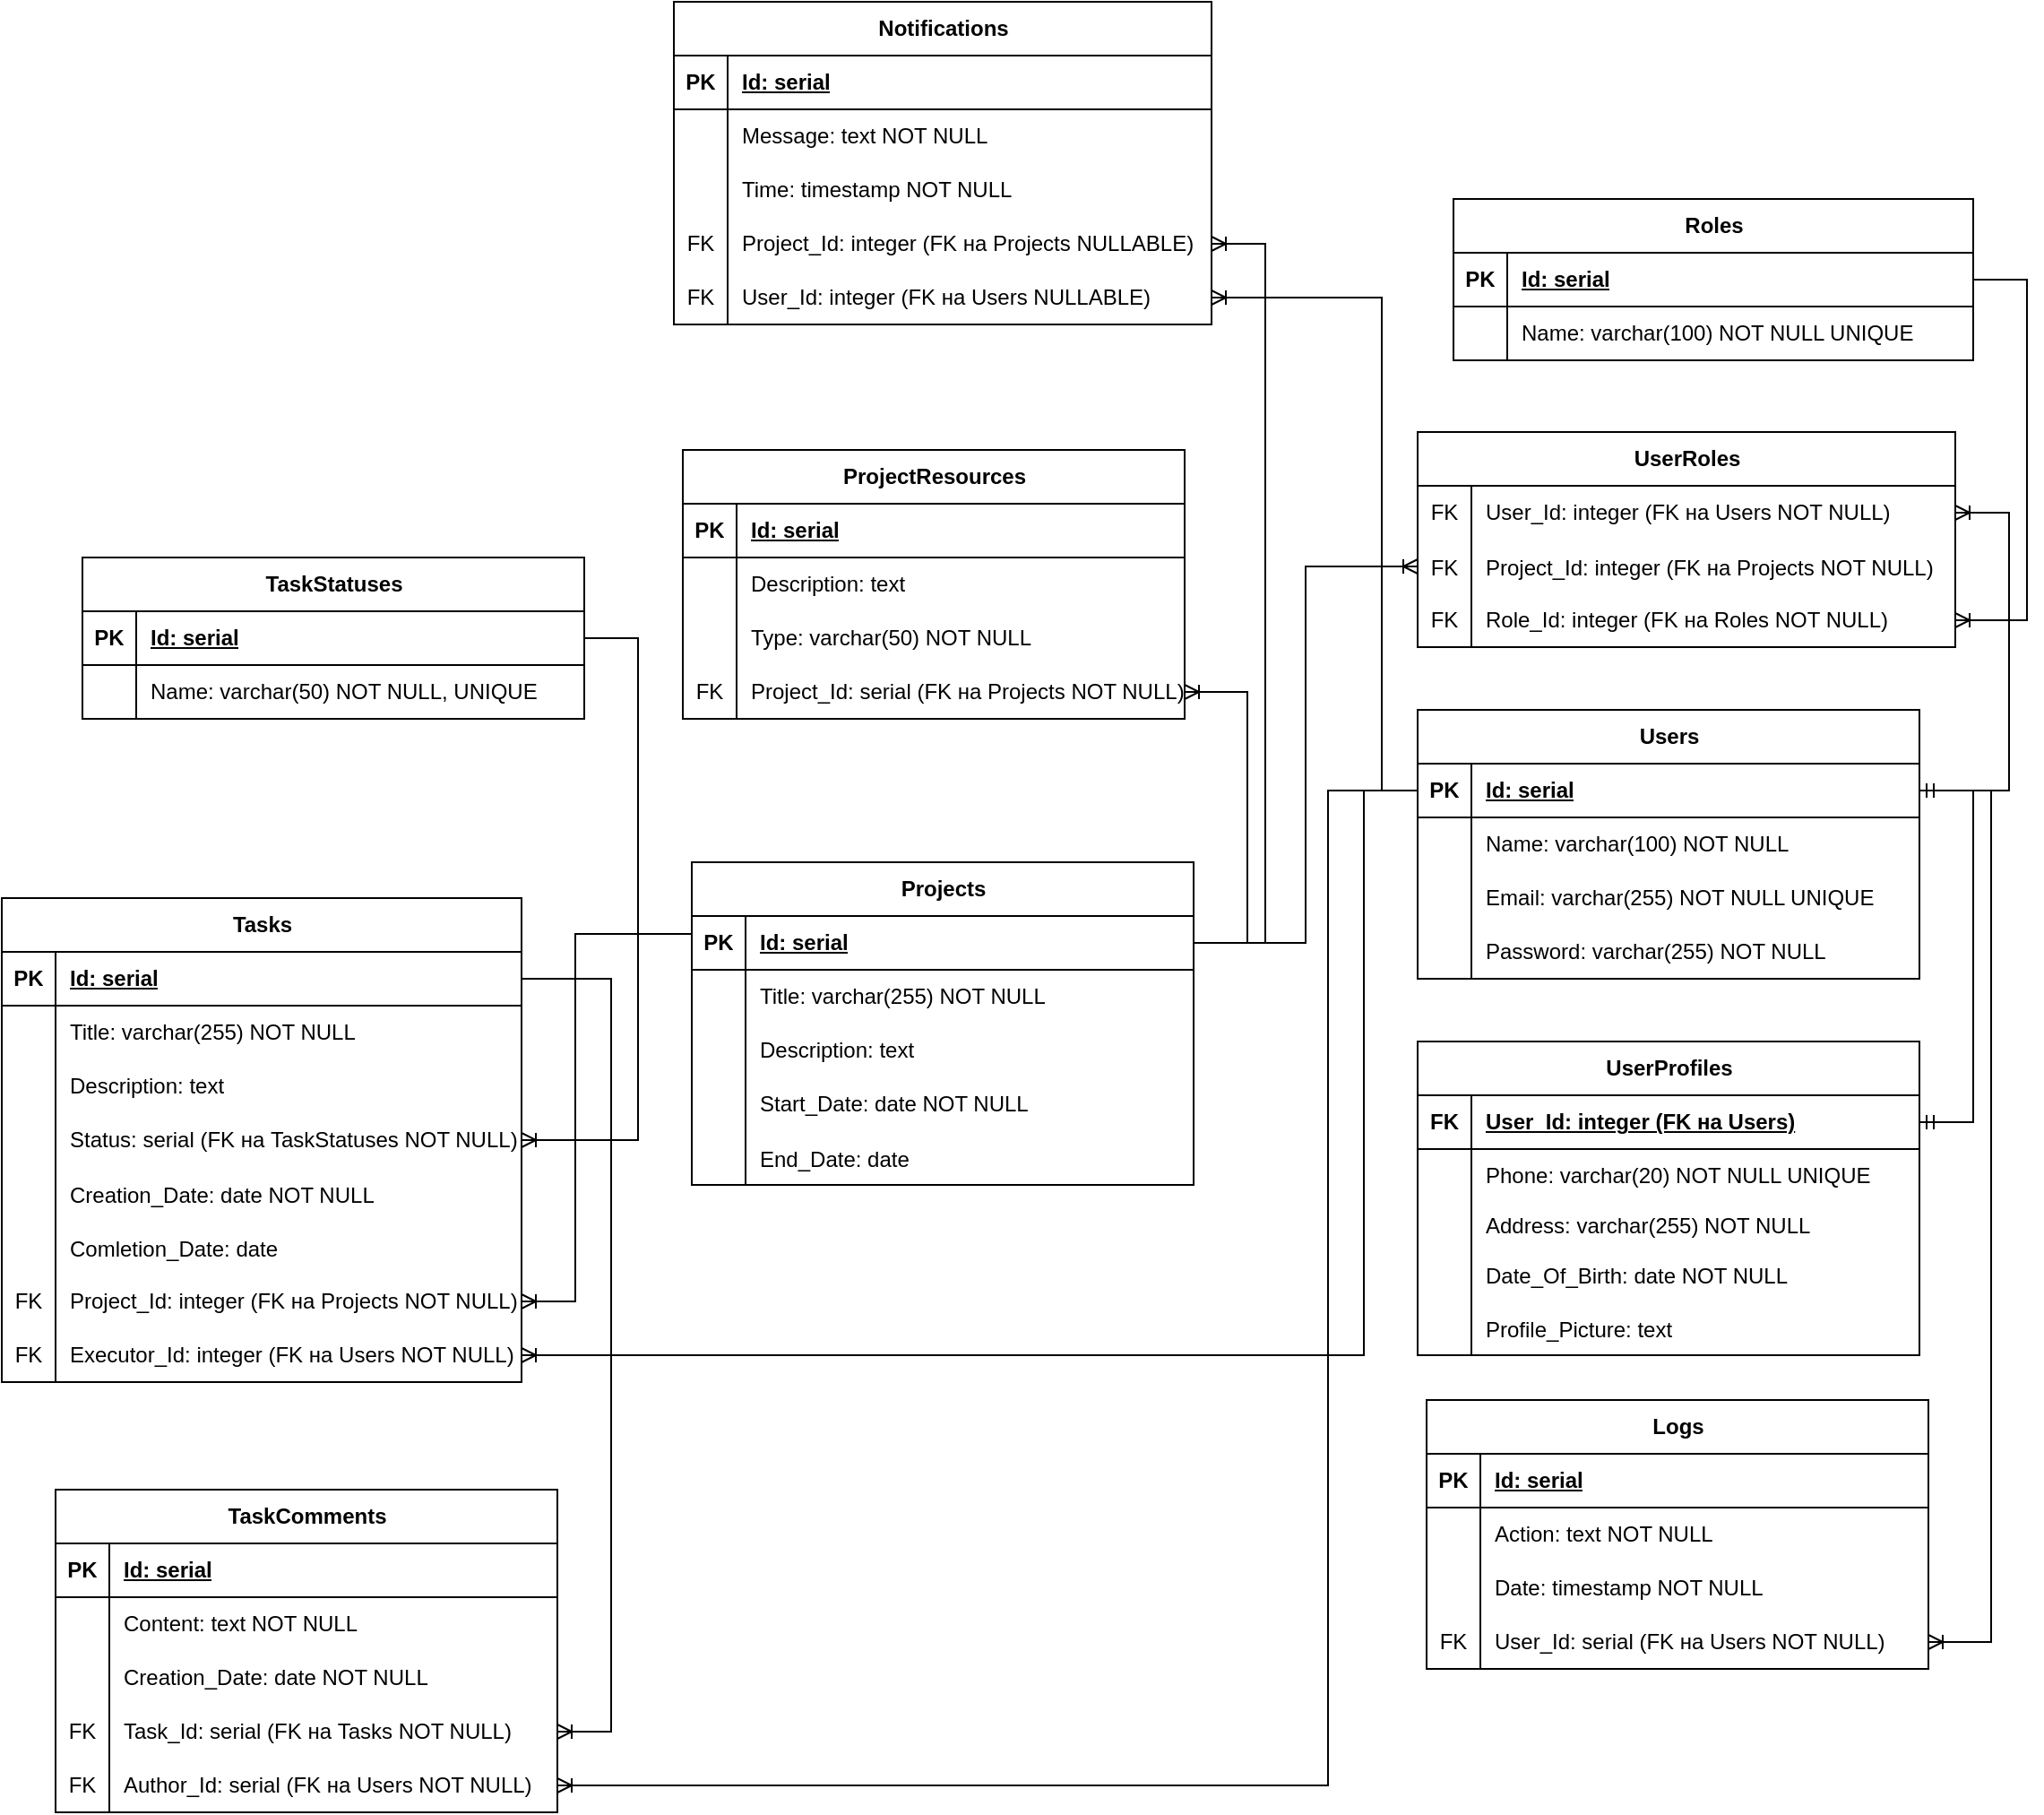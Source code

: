 <mxfile version="28.2.1">
  <diagram id="R2lEEEUBdFMjLlhIrx00" name="Page-1">
    <mxGraphModel dx="2055" dy="1783" grid="1" gridSize="10" guides="1" tooltips="1" connect="1" arrows="1" fold="1" page="1" pageScale="1" pageWidth="850" pageHeight="1100" math="0" shadow="0" extFonts="Permanent Marker^https://fonts.googleapis.com/css?family=Permanent+Marker">
      <root>
        <mxCell id="0" />
        <mxCell id="1" parent="0" />
        <mxCell id="XKCIUMW3e01sCspZLMx4-71" value="Users" style="shape=table;startSize=30;container=1;collapsible=1;childLayout=tableLayout;fixedRows=1;rowLines=0;fontStyle=1;align=center;resizeLast=1;html=1;" parent="1" vertex="1">
          <mxGeometry x="-10" y="325" width="280" height="150" as="geometry" />
        </mxCell>
        <mxCell id="XKCIUMW3e01sCspZLMx4-72" value="" style="shape=tableRow;horizontal=0;startSize=0;swimlaneHead=0;swimlaneBody=0;fillColor=none;collapsible=0;dropTarget=0;points=[[0,0.5],[1,0.5]];portConstraint=eastwest;top=0;left=0;right=0;bottom=1;" parent="XKCIUMW3e01sCspZLMx4-71" vertex="1">
          <mxGeometry y="30" width="280" height="30" as="geometry" />
        </mxCell>
        <mxCell id="XKCIUMW3e01sCspZLMx4-73" value="PK" style="shape=partialRectangle;connectable=0;fillColor=none;top=0;left=0;bottom=0;right=0;fontStyle=1;overflow=hidden;whiteSpace=wrap;html=1;" parent="XKCIUMW3e01sCspZLMx4-72" vertex="1">
          <mxGeometry width="30" height="30" as="geometry">
            <mxRectangle width="30" height="30" as="alternateBounds" />
          </mxGeometry>
        </mxCell>
        <mxCell id="XKCIUMW3e01sCspZLMx4-74" value="Id: serial " style="shape=partialRectangle;connectable=0;fillColor=none;top=0;left=0;bottom=0;right=0;align=left;spacingLeft=6;fontStyle=5;overflow=hidden;whiteSpace=wrap;html=1;" parent="XKCIUMW3e01sCspZLMx4-72" vertex="1">
          <mxGeometry x="30" width="250" height="30" as="geometry">
            <mxRectangle width="250" height="30" as="alternateBounds" />
          </mxGeometry>
        </mxCell>
        <mxCell id="XKCIUMW3e01sCspZLMx4-78" value="" style="shape=tableRow;horizontal=0;startSize=0;swimlaneHead=0;swimlaneBody=0;fillColor=none;collapsible=0;dropTarget=0;points=[[0,0.5],[1,0.5]];portConstraint=eastwest;top=0;left=0;right=0;bottom=0;" parent="XKCIUMW3e01sCspZLMx4-71" vertex="1">
          <mxGeometry y="60" width="280" height="30" as="geometry" />
        </mxCell>
        <mxCell id="XKCIUMW3e01sCspZLMx4-79" value="" style="shape=partialRectangle;connectable=0;fillColor=none;top=0;left=0;bottom=0;right=0;editable=1;overflow=hidden;whiteSpace=wrap;html=1;" parent="XKCIUMW3e01sCspZLMx4-78" vertex="1">
          <mxGeometry width="30" height="30" as="geometry">
            <mxRectangle width="30" height="30" as="alternateBounds" />
          </mxGeometry>
        </mxCell>
        <mxCell id="XKCIUMW3e01sCspZLMx4-80" value="Name: varchar(100) NOT NULL" style="shape=partialRectangle;connectable=0;fillColor=none;top=0;left=0;bottom=0;right=0;align=left;spacingLeft=6;overflow=hidden;whiteSpace=wrap;html=1;" parent="XKCIUMW3e01sCspZLMx4-78" vertex="1">
          <mxGeometry x="30" width="250" height="30" as="geometry">
            <mxRectangle width="250" height="30" as="alternateBounds" />
          </mxGeometry>
        </mxCell>
        <mxCell id="XKCIUMW3e01sCspZLMx4-81" value="" style="shape=tableRow;horizontal=0;startSize=0;swimlaneHead=0;swimlaneBody=0;fillColor=none;collapsible=0;dropTarget=0;points=[[0,0.5],[1,0.5]];portConstraint=eastwest;top=0;left=0;right=0;bottom=0;" parent="XKCIUMW3e01sCspZLMx4-71" vertex="1">
          <mxGeometry y="90" width="280" height="30" as="geometry" />
        </mxCell>
        <mxCell id="XKCIUMW3e01sCspZLMx4-82" value="" style="shape=partialRectangle;connectable=0;fillColor=none;top=0;left=0;bottom=0;right=0;editable=1;overflow=hidden;whiteSpace=wrap;html=1;" parent="XKCIUMW3e01sCspZLMx4-81" vertex="1">
          <mxGeometry width="30" height="30" as="geometry">
            <mxRectangle width="30" height="30" as="alternateBounds" />
          </mxGeometry>
        </mxCell>
        <mxCell id="XKCIUMW3e01sCspZLMx4-83" value="Email: varchar(255) NOT NULL UNIQUE" style="shape=partialRectangle;connectable=0;fillColor=none;top=0;left=0;bottom=0;right=0;align=left;spacingLeft=6;overflow=hidden;whiteSpace=wrap;html=1;" parent="XKCIUMW3e01sCspZLMx4-81" vertex="1">
          <mxGeometry x="30" width="250" height="30" as="geometry">
            <mxRectangle width="250" height="30" as="alternateBounds" />
          </mxGeometry>
        </mxCell>
        <mxCell id="XKCIUMW3e01sCspZLMx4-84" value="" style="shape=tableRow;horizontal=0;startSize=0;swimlaneHead=0;swimlaneBody=0;fillColor=none;collapsible=0;dropTarget=0;points=[[0,0.5],[1,0.5]];portConstraint=eastwest;top=0;left=0;right=0;bottom=0;" parent="XKCIUMW3e01sCspZLMx4-71" vertex="1">
          <mxGeometry y="120" width="280" height="30" as="geometry" />
        </mxCell>
        <mxCell id="XKCIUMW3e01sCspZLMx4-85" value="" style="shape=partialRectangle;connectable=0;fillColor=none;top=0;left=0;bottom=0;right=0;editable=1;overflow=hidden;whiteSpace=wrap;html=1;" parent="XKCIUMW3e01sCspZLMx4-84" vertex="1">
          <mxGeometry width="30" height="30" as="geometry">
            <mxRectangle width="30" height="30" as="alternateBounds" />
          </mxGeometry>
        </mxCell>
        <mxCell id="XKCIUMW3e01sCspZLMx4-86" value="Password: varchar(255) NOT NULL" style="shape=partialRectangle;connectable=0;fillColor=none;top=0;left=0;bottom=0;right=0;align=left;spacingLeft=6;overflow=hidden;whiteSpace=wrap;html=1;" parent="XKCIUMW3e01sCspZLMx4-84" vertex="1">
          <mxGeometry x="30" width="250" height="30" as="geometry">
            <mxRectangle width="250" height="30" as="alternateBounds" />
          </mxGeometry>
        </mxCell>
        <mxCell id="XKCIUMW3e01sCspZLMx4-87" value="Roles" style="shape=table;startSize=30;container=1;collapsible=1;childLayout=tableLayout;fixedRows=1;rowLines=0;fontStyle=1;align=center;resizeLast=1;html=1;" parent="1" vertex="1">
          <mxGeometry x="10" y="40" width="290" height="90" as="geometry" />
        </mxCell>
        <mxCell id="XKCIUMW3e01sCspZLMx4-88" value="" style="shape=tableRow;horizontal=0;startSize=0;swimlaneHead=0;swimlaneBody=0;fillColor=none;collapsible=0;dropTarget=0;points=[[0,0.5],[1,0.5]];portConstraint=eastwest;top=0;left=0;right=0;bottom=1;" parent="XKCIUMW3e01sCspZLMx4-87" vertex="1">
          <mxGeometry y="30" width="290" height="30" as="geometry" />
        </mxCell>
        <mxCell id="XKCIUMW3e01sCspZLMx4-89" value="PK" style="shape=partialRectangle;connectable=0;fillColor=none;top=0;left=0;bottom=0;right=0;fontStyle=1;overflow=hidden;whiteSpace=wrap;html=1;" parent="XKCIUMW3e01sCspZLMx4-88" vertex="1">
          <mxGeometry width="30" height="30" as="geometry">
            <mxRectangle width="30" height="30" as="alternateBounds" />
          </mxGeometry>
        </mxCell>
        <mxCell id="XKCIUMW3e01sCspZLMx4-90" value="Id: serial" style="shape=partialRectangle;connectable=0;fillColor=none;top=0;left=0;bottom=0;right=0;align=left;spacingLeft=6;fontStyle=5;overflow=hidden;whiteSpace=wrap;html=1;" parent="XKCIUMW3e01sCspZLMx4-88" vertex="1">
          <mxGeometry x="30" width="260" height="30" as="geometry">
            <mxRectangle width="260" height="30" as="alternateBounds" />
          </mxGeometry>
        </mxCell>
        <mxCell id="XKCIUMW3e01sCspZLMx4-91" value="" style="shape=tableRow;horizontal=0;startSize=0;swimlaneHead=0;swimlaneBody=0;fillColor=none;collapsible=0;dropTarget=0;points=[[0,0.5],[1,0.5]];portConstraint=eastwest;top=0;left=0;right=0;bottom=0;" parent="XKCIUMW3e01sCspZLMx4-87" vertex="1">
          <mxGeometry y="60" width="290" height="30" as="geometry" />
        </mxCell>
        <mxCell id="XKCIUMW3e01sCspZLMx4-92" value="" style="shape=partialRectangle;connectable=0;fillColor=none;top=0;left=0;bottom=0;right=0;editable=1;overflow=hidden;whiteSpace=wrap;html=1;" parent="XKCIUMW3e01sCspZLMx4-91" vertex="1">
          <mxGeometry width="30" height="30" as="geometry">
            <mxRectangle width="30" height="30" as="alternateBounds" />
          </mxGeometry>
        </mxCell>
        <mxCell id="XKCIUMW3e01sCspZLMx4-93" value="Name: varchar(100) NOT NULL UNIQUE" style="shape=partialRectangle;connectable=0;fillColor=none;top=0;left=0;bottom=0;right=0;align=left;spacingLeft=6;overflow=hidden;whiteSpace=wrap;html=1;" parent="XKCIUMW3e01sCspZLMx4-91" vertex="1">
          <mxGeometry x="30" width="260" height="30" as="geometry">
            <mxRectangle width="260" height="30" as="alternateBounds" />
          </mxGeometry>
        </mxCell>
        <mxCell id="XKCIUMW3e01sCspZLMx4-100" value="Tasks" style="shape=table;startSize=30;container=1;collapsible=1;childLayout=tableLayout;fixedRows=1;rowLines=0;fontStyle=1;align=center;resizeLast=1;html=1;" parent="1" vertex="1">
          <mxGeometry x="-800" y="430" width="290" height="270" as="geometry" />
        </mxCell>
        <mxCell id="XKCIUMW3e01sCspZLMx4-101" value="" style="shape=tableRow;horizontal=0;startSize=0;swimlaneHead=0;swimlaneBody=0;fillColor=none;collapsible=0;dropTarget=0;points=[[0,0.5],[1,0.5]];portConstraint=eastwest;top=0;left=0;right=0;bottom=1;" parent="XKCIUMW3e01sCspZLMx4-100" vertex="1">
          <mxGeometry y="30" width="290" height="30" as="geometry" />
        </mxCell>
        <mxCell id="XKCIUMW3e01sCspZLMx4-102" value="PK" style="shape=partialRectangle;connectable=0;fillColor=none;top=0;left=0;bottom=0;right=0;fontStyle=1;overflow=hidden;whiteSpace=wrap;html=1;" parent="XKCIUMW3e01sCspZLMx4-101" vertex="1">
          <mxGeometry width="30" height="30" as="geometry">
            <mxRectangle width="30" height="30" as="alternateBounds" />
          </mxGeometry>
        </mxCell>
        <mxCell id="XKCIUMW3e01sCspZLMx4-103" value="Id: serial" style="shape=partialRectangle;connectable=0;fillColor=none;top=0;left=0;bottom=0;right=0;align=left;spacingLeft=6;fontStyle=5;overflow=hidden;whiteSpace=wrap;html=1;" parent="XKCIUMW3e01sCspZLMx4-101" vertex="1">
          <mxGeometry x="30" width="260" height="30" as="geometry">
            <mxRectangle width="260" height="30" as="alternateBounds" />
          </mxGeometry>
        </mxCell>
        <mxCell id="XKCIUMW3e01sCspZLMx4-104" value="" style="shape=tableRow;horizontal=0;startSize=0;swimlaneHead=0;swimlaneBody=0;fillColor=none;collapsible=0;dropTarget=0;points=[[0,0.5],[1,0.5]];portConstraint=eastwest;top=0;left=0;right=0;bottom=0;" parent="XKCIUMW3e01sCspZLMx4-100" vertex="1">
          <mxGeometry y="60" width="290" height="30" as="geometry" />
        </mxCell>
        <mxCell id="XKCIUMW3e01sCspZLMx4-105" value="" style="shape=partialRectangle;connectable=0;fillColor=none;top=0;left=0;bottom=0;right=0;editable=1;overflow=hidden;whiteSpace=wrap;html=1;" parent="XKCIUMW3e01sCspZLMx4-104" vertex="1">
          <mxGeometry width="30" height="30" as="geometry">
            <mxRectangle width="30" height="30" as="alternateBounds" />
          </mxGeometry>
        </mxCell>
        <mxCell id="XKCIUMW3e01sCspZLMx4-106" value="Title: varchar(255) NOT NULL" style="shape=partialRectangle;connectable=0;fillColor=none;top=0;left=0;bottom=0;right=0;align=left;spacingLeft=6;overflow=hidden;whiteSpace=wrap;html=1;" parent="XKCIUMW3e01sCspZLMx4-104" vertex="1">
          <mxGeometry x="30" width="260" height="30" as="geometry">
            <mxRectangle width="260" height="30" as="alternateBounds" />
          </mxGeometry>
        </mxCell>
        <mxCell id="XKCIUMW3e01sCspZLMx4-107" value="" style="shape=tableRow;horizontal=0;startSize=0;swimlaneHead=0;swimlaneBody=0;fillColor=none;collapsible=0;dropTarget=0;points=[[0,0.5],[1,0.5]];portConstraint=eastwest;top=0;left=0;right=0;bottom=0;" parent="XKCIUMW3e01sCspZLMx4-100" vertex="1">
          <mxGeometry y="90" width="290" height="30" as="geometry" />
        </mxCell>
        <mxCell id="XKCIUMW3e01sCspZLMx4-108" value="" style="shape=partialRectangle;connectable=0;fillColor=none;top=0;left=0;bottom=0;right=0;editable=1;overflow=hidden;whiteSpace=wrap;html=1;" parent="XKCIUMW3e01sCspZLMx4-107" vertex="1">
          <mxGeometry width="30" height="30" as="geometry">
            <mxRectangle width="30" height="30" as="alternateBounds" />
          </mxGeometry>
        </mxCell>
        <mxCell id="XKCIUMW3e01sCspZLMx4-109" value="Description: text" style="shape=partialRectangle;connectable=0;fillColor=none;top=0;left=0;bottom=0;right=0;align=left;spacingLeft=6;overflow=hidden;whiteSpace=wrap;html=1;" parent="XKCIUMW3e01sCspZLMx4-107" vertex="1">
          <mxGeometry x="30" width="260" height="30" as="geometry">
            <mxRectangle width="260" height="30" as="alternateBounds" />
          </mxGeometry>
        </mxCell>
        <mxCell id="XKCIUMW3e01sCspZLMx4-110" value="" style="shape=tableRow;horizontal=0;startSize=0;swimlaneHead=0;swimlaneBody=0;fillColor=none;collapsible=0;dropTarget=0;points=[[0,0.5],[1,0.5]];portConstraint=eastwest;top=0;left=0;right=0;bottom=0;" parent="XKCIUMW3e01sCspZLMx4-100" vertex="1">
          <mxGeometry y="120" width="290" height="30" as="geometry" />
        </mxCell>
        <mxCell id="XKCIUMW3e01sCspZLMx4-111" value="" style="shape=partialRectangle;connectable=0;fillColor=none;top=0;left=0;bottom=0;right=0;editable=1;overflow=hidden;whiteSpace=wrap;html=1;" parent="XKCIUMW3e01sCspZLMx4-110" vertex="1">
          <mxGeometry width="30" height="30" as="geometry">
            <mxRectangle width="30" height="30" as="alternateBounds" />
          </mxGeometry>
        </mxCell>
        <mxCell id="XKCIUMW3e01sCspZLMx4-112" value="Status: serial (FK на TaskStatuses NOT NULL)" style="shape=partialRectangle;connectable=0;fillColor=none;top=0;left=0;bottom=0;right=0;align=left;spacingLeft=6;overflow=hidden;whiteSpace=wrap;html=1;" parent="XKCIUMW3e01sCspZLMx4-110" vertex="1">
          <mxGeometry x="30" width="260" height="30" as="geometry">
            <mxRectangle width="260" height="30" as="alternateBounds" />
          </mxGeometry>
        </mxCell>
        <mxCell id="XKCIUMW3e01sCspZLMx4-113" value="" style="shape=tableRow;horizontal=0;startSize=0;swimlaneHead=0;swimlaneBody=0;fillColor=none;collapsible=0;dropTarget=0;points=[[0,0.5],[1,0.5]];portConstraint=eastwest;top=0;left=0;right=0;bottom=0;" parent="XKCIUMW3e01sCspZLMx4-100" vertex="1">
          <mxGeometry y="150" width="290" height="30" as="geometry" />
        </mxCell>
        <mxCell id="XKCIUMW3e01sCspZLMx4-114" value="" style="shape=partialRectangle;connectable=0;fillColor=none;top=0;left=0;bottom=0;right=0;editable=1;overflow=hidden;" parent="XKCIUMW3e01sCspZLMx4-113" vertex="1">
          <mxGeometry width="30" height="30" as="geometry">
            <mxRectangle width="30" height="30" as="alternateBounds" />
          </mxGeometry>
        </mxCell>
        <mxCell id="XKCIUMW3e01sCspZLMx4-115" value="Creation_Date: date NOT NULL" style="shape=partialRectangle;connectable=0;fillColor=none;top=0;left=0;bottom=0;right=0;align=left;spacingLeft=6;overflow=hidden;" parent="XKCIUMW3e01sCspZLMx4-113" vertex="1">
          <mxGeometry x="30" width="260" height="30" as="geometry">
            <mxRectangle width="260" height="30" as="alternateBounds" />
          </mxGeometry>
        </mxCell>
        <mxCell id="XKCIUMW3e01sCspZLMx4-116" value="" style="shape=tableRow;horizontal=0;startSize=0;swimlaneHead=0;swimlaneBody=0;fillColor=none;collapsible=0;dropTarget=0;points=[[0,0.5],[1,0.5]];portConstraint=eastwest;top=0;left=0;right=0;bottom=0;" parent="XKCIUMW3e01sCspZLMx4-100" vertex="1">
          <mxGeometry y="180" width="290" height="30" as="geometry" />
        </mxCell>
        <mxCell id="XKCIUMW3e01sCspZLMx4-117" value="" style="shape=partialRectangle;connectable=0;fillColor=none;top=0;left=0;bottom=0;right=0;editable=1;overflow=hidden;" parent="XKCIUMW3e01sCspZLMx4-116" vertex="1">
          <mxGeometry width="30" height="30" as="geometry">
            <mxRectangle width="30" height="30" as="alternateBounds" />
          </mxGeometry>
        </mxCell>
        <mxCell id="XKCIUMW3e01sCspZLMx4-118" value="Comletion_Date: date" style="shape=partialRectangle;connectable=0;fillColor=none;top=0;left=0;bottom=0;right=0;align=left;spacingLeft=6;overflow=hidden;" parent="XKCIUMW3e01sCspZLMx4-116" vertex="1">
          <mxGeometry x="30" width="260" height="30" as="geometry">
            <mxRectangle width="260" height="30" as="alternateBounds" />
          </mxGeometry>
        </mxCell>
        <mxCell id="XKCIUMW3e01sCspZLMx4-135" value="" style="shape=tableRow;horizontal=0;startSize=0;swimlaneHead=0;swimlaneBody=0;fillColor=none;collapsible=0;dropTarget=0;points=[[0,0.5],[1,0.5]];portConstraint=eastwest;top=0;left=0;right=0;bottom=0;" parent="XKCIUMW3e01sCspZLMx4-100" vertex="1">
          <mxGeometry y="210" width="290" height="30" as="geometry" />
        </mxCell>
        <mxCell id="XKCIUMW3e01sCspZLMx4-136" value="FK" style="shape=partialRectangle;connectable=0;fillColor=none;top=0;left=0;bottom=0;right=0;fontStyle=0;overflow=hidden;whiteSpace=wrap;html=1;" parent="XKCIUMW3e01sCspZLMx4-135" vertex="1">
          <mxGeometry width="30" height="30" as="geometry">
            <mxRectangle width="30" height="30" as="alternateBounds" />
          </mxGeometry>
        </mxCell>
        <mxCell id="XKCIUMW3e01sCspZLMx4-137" value="Project_Id: integer (FK на Projects&amp;nbsp;&lt;span style=&quot;text-wrap-mode: nowrap;&quot;&gt;NOT NULL&lt;/span&gt;)" style="shape=partialRectangle;connectable=0;fillColor=none;top=0;left=0;bottom=0;right=0;align=left;spacingLeft=6;fontStyle=0;overflow=hidden;whiteSpace=wrap;html=1;" parent="XKCIUMW3e01sCspZLMx4-135" vertex="1">
          <mxGeometry x="30" width="260" height="30" as="geometry">
            <mxRectangle width="260" height="30" as="alternateBounds" />
          </mxGeometry>
        </mxCell>
        <mxCell id="XKCIUMW3e01sCspZLMx4-138" value="" style="shape=tableRow;horizontal=0;startSize=0;swimlaneHead=0;swimlaneBody=0;fillColor=none;collapsible=0;dropTarget=0;points=[[0,0.5],[1,0.5]];portConstraint=eastwest;top=0;left=0;right=0;bottom=0;" parent="XKCIUMW3e01sCspZLMx4-100" vertex="1">
          <mxGeometry y="240" width="290" height="30" as="geometry" />
        </mxCell>
        <mxCell id="XKCIUMW3e01sCspZLMx4-139" value="FK" style="shape=partialRectangle;connectable=0;fillColor=none;top=0;left=0;bottom=0;right=0;fontStyle=0;overflow=hidden;whiteSpace=wrap;html=1;" parent="XKCIUMW3e01sCspZLMx4-138" vertex="1">
          <mxGeometry width="30" height="30" as="geometry">
            <mxRectangle width="30" height="30" as="alternateBounds" />
          </mxGeometry>
        </mxCell>
        <mxCell id="XKCIUMW3e01sCspZLMx4-140" value="Executor_Id: integer (FK на Users&amp;nbsp;&lt;span style=&quot;text-wrap-mode: nowrap;&quot;&gt;NOT NULL&lt;/span&gt;)" style="shape=partialRectangle;connectable=0;fillColor=none;top=0;left=0;bottom=0;right=0;align=left;spacingLeft=6;fontStyle=0;overflow=hidden;whiteSpace=wrap;html=1;" parent="XKCIUMW3e01sCspZLMx4-138" vertex="1">
          <mxGeometry x="30" width="260" height="30" as="geometry">
            <mxRectangle width="260" height="30" as="alternateBounds" />
          </mxGeometry>
        </mxCell>
        <mxCell id="XKCIUMW3e01sCspZLMx4-150" value="Projects" style="shape=table;startSize=30;container=1;collapsible=1;childLayout=tableLayout;fixedRows=1;rowLines=0;fontStyle=1;align=center;resizeLast=1;html=1;" parent="1" vertex="1">
          <mxGeometry x="-415" y="410" width="280" height="180" as="geometry" />
        </mxCell>
        <mxCell id="XKCIUMW3e01sCspZLMx4-151" value="" style="shape=tableRow;horizontal=0;startSize=0;swimlaneHead=0;swimlaneBody=0;fillColor=none;collapsible=0;dropTarget=0;points=[[0,0.5],[1,0.5]];portConstraint=eastwest;top=0;left=0;right=0;bottom=1;" parent="XKCIUMW3e01sCspZLMx4-150" vertex="1">
          <mxGeometry y="30" width="280" height="30" as="geometry" />
        </mxCell>
        <mxCell id="XKCIUMW3e01sCspZLMx4-152" value="PK" style="shape=partialRectangle;connectable=0;fillColor=none;top=0;left=0;bottom=0;right=0;fontStyle=1;overflow=hidden;whiteSpace=wrap;html=1;" parent="XKCIUMW3e01sCspZLMx4-151" vertex="1">
          <mxGeometry width="30" height="30" as="geometry">
            <mxRectangle width="30" height="30" as="alternateBounds" />
          </mxGeometry>
        </mxCell>
        <mxCell id="XKCIUMW3e01sCspZLMx4-153" value="Id: serial" style="shape=partialRectangle;connectable=0;fillColor=none;top=0;left=0;bottom=0;right=0;align=left;spacingLeft=6;fontStyle=5;overflow=hidden;whiteSpace=wrap;html=1;" parent="XKCIUMW3e01sCspZLMx4-151" vertex="1">
          <mxGeometry x="30" width="250" height="30" as="geometry">
            <mxRectangle width="250" height="30" as="alternateBounds" />
          </mxGeometry>
        </mxCell>
        <mxCell id="XKCIUMW3e01sCspZLMx4-154" value="" style="shape=tableRow;horizontal=0;startSize=0;swimlaneHead=0;swimlaneBody=0;fillColor=none;collapsible=0;dropTarget=0;points=[[0,0.5],[1,0.5]];portConstraint=eastwest;top=0;left=0;right=0;bottom=0;" parent="XKCIUMW3e01sCspZLMx4-150" vertex="1">
          <mxGeometry y="60" width="280" height="30" as="geometry" />
        </mxCell>
        <mxCell id="XKCIUMW3e01sCspZLMx4-155" value="" style="shape=partialRectangle;connectable=0;fillColor=none;top=0;left=0;bottom=0;right=0;editable=1;overflow=hidden;whiteSpace=wrap;html=1;" parent="XKCIUMW3e01sCspZLMx4-154" vertex="1">
          <mxGeometry width="30" height="30" as="geometry">
            <mxRectangle width="30" height="30" as="alternateBounds" />
          </mxGeometry>
        </mxCell>
        <mxCell id="XKCIUMW3e01sCspZLMx4-156" value="Title: varchar(255) NOT NULL" style="shape=partialRectangle;connectable=0;fillColor=none;top=0;left=0;bottom=0;right=0;align=left;spacingLeft=6;overflow=hidden;whiteSpace=wrap;html=1;" parent="XKCIUMW3e01sCspZLMx4-154" vertex="1">
          <mxGeometry x="30" width="250" height="30" as="geometry">
            <mxRectangle width="250" height="30" as="alternateBounds" />
          </mxGeometry>
        </mxCell>
        <mxCell id="XKCIUMW3e01sCspZLMx4-157" value="" style="shape=tableRow;horizontal=0;startSize=0;swimlaneHead=0;swimlaneBody=0;fillColor=none;collapsible=0;dropTarget=0;points=[[0,0.5],[1,0.5]];portConstraint=eastwest;top=0;left=0;right=0;bottom=0;" parent="XKCIUMW3e01sCspZLMx4-150" vertex="1">
          <mxGeometry y="90" width="280" height="30" as="geometry" />
        </mxCell>
        <mxCell id="XKCIUMW3e01sCspZLMx4-158" value="" style="shape=partialRectangle;connectable=0;fillColor=none;top=0;left=0;bottom=0;right=0;editable=1;overflow=hidden;whiteSpace=wrap;html=1;" parent="XKCIUMW3e01sCspZLMx4-157" vertex="1">
          <mxGeometry width="30" height="30" as="geometry">
            <mxRectangle width="30" height="30" as="alternateBounds" />
          </mxGeometry>
        </mxCell>
        <mxCell id="XKCIUMW3e01sCspZLMx4-159" value="Description: text" style="shape=partialRectangle;connectable=0;fillColor=none;top=0;left=0;bottom=0;right=0;align=left;spacingLeft=6;overflow=hidden;whiteSpace=wrap;html=1;" parent="XKCIUMW3e01sCspZLMx4-157" vertex="1">
          <mxGeometry x="30" width="250" height="30" as="geometry">
            <mxRectangle width="250" height="30" as="alternateBounds" />
          </mxGeometry>
        </mxCell>
        <mxCell id="XKCIUMW3e01sCspZLMx4-160" value="" style="shape=tableRow;horizontal=0;startSize=0;swimlaneHead=0;swimlaneBody=0;fillColor=none;collapsible=0;dropTarget=0;points=[[0,0.5],[1,0.5]];portConstraint=eastwest;top=0;left=0;right=0;bottom=0;" parent="XKCIUMW3e01sCspZLMx4-150" vertex="1">
          <mxGeometry y="120" width="280" height="30" as="geometry" />
        </mxCell>
        <mxCell id="XKCIUMW3e01sCspZLMx4-161" value="" style="shape=partialRectangle;connectable=0;fillColor=none;top=0;left=0;bottom=0;right=0;editable=1;overflow=hidden;whiteSpace=wrap;html=1;" parent="XKCIUMW3e01sCspZLMx4-160" vertex="1">
          <mxGeometry width="30" height="30" as="geometry">
            <mxRectangle width="30" height="30" as="alternateBounds" />
          </mxGeometry>
        </mxCell>
        <mxCell id="XKCIUMW3e01sCspZLMx4-162" value="Start_Date: date NOT NULL" style="shape=partialRectangle;connectable=0;fillColor=none;top=0;left=0;bottom=0;right=0;align=left;spacingLeft=6;overflow=hidden;whiteSpace=wrap;html=1;" parent="XKCIUMW3e01sCspZLMx4-160" vertex="1">
          <mxGeometry x="30" width="250" height="30" as="geometry">
            <mxRectangle width="250" height="30" as="alternateBounds" />
          </mxGeometry>
        </mxCell>
        <mxCell id="XKCIUMW3e01sCspZLMx4-163" value="" style="shape=tableRow;horizontal=0;startSize=0;swimlaneHead=0;swimlaneBody=0;fillColor=none;collapsible=0;dropTarget=0;points=[[0,0.5],[1,0.5]];portConstraint=eastwest;top=0;left=0;right=0;bottom=0;" parent="XKCIUMW3e01sCspZLMx4-150" vertex="1">
          <mxGeometry y="150" width="280" height="30" as="geometry" />
        </mxCell>
        <mxCell id="XKCIUMW3e01sCspZLMx4-164" value="" style="shape=partialRectangle;connectable=0;fillColor=none;top=0;left=0;bottom=0;right=0;editable=1;overflow=hidden;" parent="XKCIUMW3e01sCspZLMx4-163" vertex="1">
          <mxGeometry width="30" height="30" as="geometry">
            <mxRectangle width="30" height="30" as="alternateBounds" />
          </mxGeometry>
        </mxCell>
        <mxCell id="XKCIUMW3e01sCspZLMx4-165" value="End_Date: date" style="shape=partialRectangle;connectable=0;fillColor=none;top=0;left=0;bottom=0;right=0;align=left;spacingLeft=6;overflow=hidden;" parent="XKCIUMW3e01sCspZLMx4-163" vertex="1">
          <mxGeometry x="30" width="250" height="30" as="geometry">
            <mxRectangle width="250" height="30" as="alternateBounds" />
          </mxGeometry>
        </mxCell>
        <mxCell id="XKCIUMW3e01sCspZLMx4-172" value="TaskComments" style="shape=table;startSize=30;container=1;collapsible=1;childLayout=tableLayout;fixedRows=1;rowLines=0;fontStyle=1;align=center;resizeLast=1;html=1;" parent="1" vertex="1">
          <mxGeometry x="-770" y="760" width="280" height="180" as="geometry" />
        </mxCell>
        <mxCell id="XKCIUMW3e01sCspZLMx4-173" value="" style="shape=tableRow;horizontal=0;startSize=0;swimlaneHead=0;swimlaneBody=0;fillColor=none;collapsible=0;dropTarget=0;points=[[0,0.5],[1,0.5]];portConstraint=eastwest;top=0;left=0;right=0;bottom=1;" parent="XKCIUMW3e01sCspZLMx4-172" vertex="1">
          <mxGeometry y="30" width="280" height="30" as="geometry" />
        </mxCell>
        <mxCell id="XKCIUMW3e01sCspZLMx4-174" value="PK" style="shape=partialRectangle;connectable=0;fillColor=none;top=0;left=0;bottom=0;right=0;fontStyle=1;overflow=hidden;whiteSpace=wrap;html=1;" parent="XKCIUMW3e01sCspZLMx4-173" vertex="1">
          <mxGeometry width="30" height="30" as="geometry">
            <mxRectangle width="30" height="30" as="alternateBounds" />
          </mxGeometry>
        </mxCell>
        <mxCell id="XKCIUMW3e01sCspZLMx4-175" value="Id: serial" style="shape=partialRectangle;connectable=0;fillColor=none;top=0;left=0;bottom=0;right=0;align=left;spacingLeft=6;fontStyle=5;overflow=hidden;whiteSpace=wrap;html=1;" parent="XKCIUMW3e01sCspZLMx4-173" vertex="1">
          <mxGeometry x="30" width="250" height="30" as="geometry">
            <mxRectangle width="250" height="30" as="alternateBounds" />
          </mxGeometry>
        </mxCell>
        <mxCell id="XKCIUMW3e01sCspZLMx4-176" value="" style="shape=tableRow;horizontal=0;startSize=0;swimlaneHead=0;swimlaneBody=0;fillColor=none;collapsible=0;dropTarget=0;points=[[0,0.5],[1,0.5]];portConstraint=eastwest;top=0;left=0;right=0;bottom=0;" parent="XKCIUMW3e01sCspZLMx4-172" vertex="1">
          <mxGeometry y="60" width="280" height="30" as="geometry" />
        </mxCell>
        <mxCell id="XKCIUMW3e01sCspZLMx4-177" value="" style="shape=partialRectangle;connectable=0;fillColor=none;top=0;left=0;bottom=0;right=0;editable=1;overflow=hidden;whiteSpace=wrap;html=1;" parent="XKCIUMW3e01sCspZLMx4-176" vertex="1">
          <mxGeometry width="30" height="30" as="geometry">
            <mxRectangle width="30" height="30" as="alternateBounds" />
          </mxGeometry>
        </mxCell>
        <mxCell id="XKCIUMW3e01sCspZLMx4-178" value="Content: text NOT NULL" style="shape=partialRectangle;connectable=0;fillColor=none;top=0;left=0;bottom=0;right=0;align=left;spacingLeft=6;overflow=hidden;whiteSpace=wrap;html=1;" parent="XKCIUMW3e01sCspZLMx4-176" vertex="1">
          <mxGeometry x="30" width="250" height="30" as="geometry">
            <mxRectangle width="250" height="30" as="alternateBounds" />
          </mxGeometry>
        </mxCell>
        <mxCell id="XKCIUMW3e01sCspZLMx4-179" value="" style="shape=tableRow;horizontal=0;startSize=0;swimlaneHead=0;swimlaneBody=0;fillColor=none;collapsible=0;dropTarget=0;points=[[0,0.5],[1,0.5]];portConstraint=eastwest;top=0;left=0;right=0;bottom=0;" parent="XKCIUMW3e01sCspZLMx4-172" vertex="1">
          <mxGeometry y="90" width="280" height="30" as="geometry" />
        </mxCell>
        <mxCell id="XKCIUMW3e01sCspZLMx4-180" value="" style="shape=partialRectangle;connectable=0;fillColor=none;top=0;left=0;bottom=0;right=0;editable=1;overflow=hidden;whiteSpace=wrap;html=1;" parent="XKCIUMW3e01sCspZLMx4-179" vertex="1">
          <mxGeometry width="30" height="30" as="geometry">
            <mxRectangle width="30" height="30" as="alternateBounds" />
          </mxGeometry>
        </mxCell>
        <mxCell id="XKCIUMW3e01sCspZLMx4-181" value="Creation_Date: date NOT NULL" style="shape=partialRectangle;connectable=0;fillColor=none;top=0;left=0;bottom=0;right=0;align=left;spacingLeft=6;overflow=hidden;whiteSpace=wrap;html=1;" parent="XKCIUMW3e01sCspZLMx4-179" vertex="1">
          <mxGeometry x="30" width="250" height="30" as="geometry">
            <mxRectangle width="250" height="30" as="alternateBounds" />
          </mxGeometry>
        </mxCell>
        <mxCell id="XKCIUMW3e01sCspZLMx4-188" value="" style="shape=tableRow;horizontal=0;startSize=0;swimlaneHead=0;swimlaneBody=0;fillColor=none;collapsible=0;dropTarget=0;points=[[0,0.5],[1,0.5]];portConstraint=eastwest;top=0;left=0;right=0;bottom=0;" parent="XKCIUMW3e01sCspZLMx4-172" vertex="1">
          <mxGeometry y="120" width="280" height="30" as="geometry" />
        </mxCell>
        <mxCell id="XKCIUMW3e01sCspZLMx4-189" value="FK" style="shape=partialRectangle;connectable=0;fillColor=none;top=0;left=0;bottom=0;right=0;fontStyle=0;overflow=hidden;whiteSpace=wrap;html=1;" parent="XKCIUMW3e01sCspZLMx4-188" vertex="1">
          <mxGeometry width="30" height="30" as="geometry">
            <mxRectangle width="30" height="30" as="alternateBounds" />
          </mxGeometry>
        </mxCell>
        <mxCell id="XKCIUMW3e01sCspZLMx4-190" value="Task_Id: serial (FK на Tasks NOT NULL)" style="shape=partialRectangle;connectable=0;fillColor=none;top=0;left=0;bottom=0;right=0;align=left;spacingLeft=6;fontStyle=0;overflow=hidden;whiteSpace=wrap;html=1;" parent="XKCIUMW3e01sCspZLMx4-188" vertex="1">
          <mxGeometry x="30" width="250" height="30" as="geometry">
            <mxRectangle width="250" height="30" as="alternateBounds" />
          </mxGeometry>
        </mxCell>
        <mxCell id="XKCIUMW3e01sCspZLMx4-185" value="" style="shape=tableRow;horizontal=0;startSize=0;swimlaneHead=0;swimlaneBody=0;fillColor=none;collapsible=0;dropTarget=0;points=[[0,0.5],[1,0.5]];portConstraint=eastwest;top=0;left=0;right=0;bottom=0;" parent="XKCIUMW3e01sCspZLMx4-172" vertex="1">
          <mxGeometry y="150" width="280" height="30" as="geometry" />
        </mxCell>
        <mxCell id="XKCIUMW3e01sCspZLMx4-186" value="FK" style="shape=partialRectangle;connectable=0;fillColor=none;top=0;left=0;bottom=0;right=0;fontStyle=0;overflow=hidden;whiteSpace=wrap;html=1;" parent="XKCIUMW3e01sCspZLMx4-185" vertex="1">
          <mxGeometry width="30" height="30" as="geometry">
            <mxRectangle width="30" height="30" as="alternateBounds" />
          </mxGeometry>
        </mxCell>
        <mxCell id="XKCIUMW3e01sCspZLMx4-187" value="Author_Id: serial (FK на Users NOT NULL)" style="shape=partialRectangle;connectable=0;fillColor=none;top=0;left=0;bottom=0;right=0;align=left;spacingLeft=6;fontStyle=0;overflow=hidden;whiteSpace=wrap;html=1;" parent="XKCIUMW3e01sCspZLMx4-185" vertex="1">
          <mxGeometry x="30" width="250" height="30" as="geometry">
            <mxRectangle width="250" height="30" as="alternateBounds" />
          </mxGeometry>
        </mxCell>
        <mxCell id="XKCIUMW3e01sCspZLMx4-191" value="ProjectResources" style="shape=table;startSize=30;container=1;collapsible=1;childLayout=tableLayout;fixedRows=1;rowLines=0;fontStyle=1;align=center;resizeLast=1;html=1;" parent="1" vertex="1">
          <mxGeometry x="-420" y="180" width="280" height="150" as="geometry" />
        </mxCell>
        <mxCell id="XKCIUMW3e01sCspZLMx4-192" value="" style="shape=tableRow;horizontal=0;startSize=0;swimlaneHead=0;swimlaneBody=0;fillColor=none;collapsible=0;dropTarget=0;points=[[0,0.5],[1,0.5]];portConstraint=eastwest;top=0;left=0;right=0;bottom=1;" parent="XKCIUMW3e01sCspZLMx4-191" vertex="1">
          <mxGeometry y="30" width="280" height="30" as="geometry" />
        </mxCell>
        <mxCell id="XKCIUMW3e01sCspZLMx4-193" value="PK" style="shape=partialRectangle;connectable=0;fillColor=none;top=0;left=0;bottom=0;right=0;fontStyle=1;overflow=hidden;whiteSpace=wrap;html=1;" parent="XKCIUMW3e01sCspZLMx4-192" vertex="1">
          <mxGeometry width="30" height="30" as="geometry">
            <mxRectangle width="30" height="30" as="alternateBounds" />
          </mxGeometry>
        </mxCell>
        <mxCell id="XKCIUMW3e01sCspZLMx4-194" value="Id: serial" style="shape=partialRectangle;connectable=0;fillColor=none;top=0;left=0;bottom=0;right=0;align=left;spacingLeft=6;fontStyle=5;overflow=hidden;whiteSpace=wrap;html=1;" parent="XKCIUMW3e01sCspZLMx4-192" vertex="1">
          <mxGeometry x="30" width="250" height="30" as="geometry">
            <mxRectangle width="250" height="30" as="alternateBounds" />
          </mxGeometry>
        </mxCell>
        <mxCell id="XKCIUMW3e01sCspZLMx4-195" value="" style="shape=tableRow;horizontal=0;startSize=0;swimlaneHead=0;swimlaneBody=0;fillColor=none;collapsible=0;dropTarget=0;points=[[0,0.5],[1,0.5]];portConstraint=eastwest;top=0;left=0;right=0;bottom=0;" parent="XKCIUMW3e01sCspZLMx4-191" vertex="1">
          <mxGeometry y="60" width="280" height="30" as="geometry" />
        </mxCell>
        <mxCell id="XKCIUMW3e01sCspZLMx4-196" value="" style="shape=partialRectangle;connectable=0;fillColor=none;top=0;left=0;bottom=0;right=0;editable=1;overflow=hidden;whiteSpace=wrap;html=1;" parent="XKCIUMW3e01sCspZLMx4-195" vertex="1">
          <mxGeometry width="30" height="30" as="geometry">
            <mxRectangle width="30" height="30" as="alternateBounds" />
          </mxGeometry>
        </mxCell>
        <mxCell id="XKCIUMW3e01sCspZLMx4-197" value="Description: text" style="shape=partialRectangle;connectable=0;fillColor=none;top=0;left=0;bottom=0;right=0;align=left;spacingLeft=6;overflow=hidden;whiteSpace=wrap;html=1;" parent="XKCIUMW3e01sCspZLMx4-195" vertex="1">
          <mxGeometry x="30" width="250" height="30" as="geometry">
            <mxRectangle width="250" height="30" as="alternateBounds" />
          </mxGeometry>
        </mxCell>
        <mxCell id="XKCIUMW3e01sCspZLMx4-198" value="" style="shape=tableRow;horizontal=0;startSize=0;swimlaneHead=0;swimlaneBody=0;fillColor=none;collapsible=0;dropTarget=0;points=[[0,0.5],[1,0.5]];portConstraint=eastwest;top=0;left=0;right=0;bottom=0;" parent="XKCIUMW3e01sCspZLMx4-191" vertex="1">
          <mxGeometry y="90" width="280" height="30" as="geometry" />
        </mxCell>
        <mxCell id="XKCIUMW3e01sCspZLMx4-199" value="" style="shape=partialRectangle;connectable=0;fillColor=none;top=0;left=0;bottom=0;right=0;editable=1;overflow=hidden;whiteSpace=wrap;html=1;" parent="XKCIUMW3e01sCspZLMx4-198" vertex="1">
          <mxGeometry width="30" height="30" as="geometry">
            <mxRectangle width="30" height="30" as="alternateBounds" />
          </mxGeometry>
        </mxCell>
        <mxCell id="XKCIUMW3e01sCspZLMx4-200" value="Type: varchar(50) NOT NULL" style="shape=partialRectangle;connectable=0;fillColor=none;top=0;left=0;bottom=0;right=0;align=left;spacingLeft=6;overflow=hidden;whiteSpace=wrap;html=1;" parent="XKCIUMW3e01sCspZLMx4-198" vertex="1">
          <mxGeometry x="30" width="250" height="30" as="geometry">
            <mxRectangle width="250" height="30" as="alternateBounds" />
          </mxGeometry>
        </mxCell>
        <mxCell id="XKCIUMW3e01sCspZLMx4-204" value="" style="shape=tableRow;horizontal=0;startSize=0;swimlaneHead=0;swimlaneBody=0;fillColor=none;collapsible=0;dropTarget=0;points=[[0,0.5],[1,0.5]];portConstraint=eastwest;top=0;left=0;right=0;bottom=0;" parent="XKCIUMW3e01sCspZLMx4-191" vertex="1">
          <mxGeometry y="120" width="280" height="30" as="geometry" />
        </mxCell>
        <mxCell id="XKCIUMW3e01sCspZLMx4-205" value="FK" style="shape=partialRectangle;connectable=0;fillColor=none;top=0;left=0;bottom=0;right=0;fontStyle=0;overflow=hidden;whiteSpace=wrap;html=1;" parent="XKCIUMW3e01sCspZLMx4-204" vertex="1">
          <mxGeometry width="30" height="30" as="geometry">
            <mxRectangle width="30" height="30" as="alternateBounds" />
          </mxGeometry>
        </mxCell>
        <mxCell id="XKCIUMW3e01sCspZLMx4-206" value="Project_Id: serial (FK на Projects NOT NULL)" style="shape=partialRectangle;connectable=0;fillColor=none;top=0;left=0;bottom=0;right=0;align=left;spacingLeft=6;fontStyle=0;overflow=hidden;whiteSpace=wrap;html=1;" parent="XKCIUMW3e01sCspZLMx4-204" vertex="1">
          <mxGeometry x="30" width="250" height="30" as="geometry">
            <mxRectangle width="250" height="30" as="alternateBounds" />
          </mxGeometry>
        </mxCell>
        <mxCell id="XKCIUMW3e01sCspZLMx4-207" value="Logs" style="shape=table;startSize=30;container=1;collapsible=1;childLayout=tableLayout;fixedRows=1;rowLines=0;fontStyle=1;align=center;resizeLast=1;html=1;" parent="1" vertex="1">
          <mxGeometry x="-5" y="710" width="280" height="150" as="geometry" />
        </mxCell>
        <mxCell id="XKCIUMW3e01sCspZLMx4-208" value="" style="shape=tableRow;horizontal=0;startSize=0;swimlaneHead=0;swimlaneBody=0;fillColor=none;collapsible=0;dropTarget=0;points=[[0,0.5],[1,0.5]];portConstraint=eastwest;top=0;left=0;right=0;bottom=1;" parent="XKCIUMW3e01sCspZLMx4-207" vertex="1">
          <mxGeometry y="30" width="280" height="30" as="geometry" />
        </mxCell>
        <mxCell id="XKCIUMW3e01sCspZLMx4-209" value="PK" style="shape=partialRectangle;connectable=0;fillColor=none;top=0;left=0;bottom=0;right=0;fontStyle=1;overflow=hidden;whiteSpace=wrap;html=1;" parent="XKCIUMW3e01sCspZLMx4-208" vertex="1">
          <mxGeometry width="30" height="30" as="geometry">
            <mxRectangle width="30" height="30" as="alternateBounds" />
          </mxGeometry>
        </mxCell>
        <mxCell id="XKCIUMW3e01sCspZLMx4-210" value="Id: serial" style="shape=partialRectangle;connectable=0;fillColor=none;top=0;left=0;bottom=0;right=0;align=left;spacingLeft=6;fontStyle=5;overflow=hidden;whiteSpace=wrap;html=1;" parent="XKCIUMW3e01sCspZLMx4-208" vertex="1">
          <mxGeometry x="30" width="250" height="30" as="geometry">
            <mxRectangle width="250" height="30" as="alternateBounds" />
          </mxGeometry>
        </mxCell>
        <mxCell id="XKCIUMW3e01sCspZLMx4-211" value="" style="shape=tableRow;horizontal=0;startSize=0;swimlaneHead=0;swimlaneBody=0;fillColor=none;collapsible=0;dropTarget=0;points=[[0,0.5],[1,0.5]];portConstraint=eastwest;top=0;left=0;right=0;bottom=0;" parent="XKCIUMW3e01sCspZLMx4-207" vertex="1">
          <mxGeometry y="60" width="280" height="30" as="geometry" />
        </mxCell>
        <mxCell id="XKCIUMW3e01sCspZLMx4-212" value="" style="shape=partialRectangle;connectable=0;fillColor=none;top=0;left=0;bottom=0;right=0;editable=1;overflow=hidden;whiteSpace=wrap;html=1;" parent="XKCIUMW3e01sCspZLMx4-211" vertex="1">
          <mxGeometry width="30" height="30" as="geometry">
            <mxRectangle width="30" height="30" as="alternateBounds" />
          </mxGeometry>
        </mxCell>
        <mxCell id="XKCIUMW3e01sCspZLMx4-213" value="Action: text NOT NULL" style="shape=partialRectangle;connectable=0;fillColor=none;top=0;left=0;bottom=0;right=0;align=left;spacingLeft=6;overflow=hidden;whiteSpace=wrap;html=1;" parent="XKCIUMW3e01sCspZLMx4-211" vertex="1">
          <mxGeometry x="30" width="250" height="30" as="geometry">
            <mxRectangle width="250" height="30" as="alternateBounds" />
          </mxGeometry>
        </mxCell>
        <mxCell id="XKCIUMW3e01sCspZLMx4-214" value="" style="shape=tableRow;horizontal=0;startSize=0;swimlaneHead=0;swimlaneBody=0;fillColor=none;collapsible=0;dropTarget=0;points=[[0,0.5],[1,0.5]];portConstraint=eastwest;top=0;left=0;right=0;bottom=0;" parent="XKCIUMW3e01sCspZLMx4-207" vertex="1">
          <mxGeometry y="90" width="280" height="30" as="geometry" />
        </mxCell>
        <mxCell id="XKCIUMW3e01sCspZLMx4-215" value="" style="shape=partialRectangle;connectable=0;fillColor=none;top=0;left=0;bottom=0;right=0;editable=1;overflow=hidden;whiteSpace=wrap;html=1;" parent="XKCIUMW3e01sCspZLMx4-214" vertex="1">
          <mxGeometry width="30" height="30" as="geometry">
            <mxRectangle width="30" height="30" as="alternateBounds" />
          </mxGeometry>
        </mxCell>
        <mxCell id="XKCIUMW3e01sCspZLMx4-216" value="Date: timestamp NOT NULL" style="shape=partialRectangle;connectable=0;fillColor=none;top=0;left=0;bottom=0;right=0;align=left;spacingLeft=6;overflow=hidden;whiteSpace=wrap;html=1;" parent="XKCIUMW3e01sCspZLMx4-214" vertex="1">
          <mxGeometry x="30" width="250" height="30" as="geometry">
            <mxRectangle width="250" height="30" as="alternateBounds" />
          </mxGeometry>
        </mxCell>
        <mxCell id="XKCIUMW3e01sCspZLMx4-220" value="" style="shape=tableRow;horizontal=0;startSize=0;swimlaneHead=0;swimlaneBody=0;fillColor=none;collapsible=0;dropTarget=0;points=[[0,0.5],[1,0.5]];portConstraint=eastwest;top=0;left=0;right=0;bottom=0;" parent="XKCIUMW3e01sCspZLMx4-207" vertex="1">
          <mxGeometry y="120" width="280" height="30" as="geometry" />
        </mxCell>
        <mxCell id="XKCIUMW3e01sCspZLMx4-221" value="FK" style="shape=partialRectangle;connectable=0;fillColor=none;top=0;left=0;bottom=0;right=0;fontStyle=0;overflow=hidden;whiteSpace=wrap;html=1;" parent="XKCIUMW3e01sCspZLMx4-220" vertex="1">
          <mxGeometry width="30" height="30" as="geometry">
            <mxRectangle width="30" height="30" as="alternateBounds" />
          </mxGeometry>
        </mxCell>
        <mxCell id="XKCIUMW3e01sCspZLMx4-222" value="User_Id: serial (FK на Users NOT NULL)" style="shape=partialRectangle;connectable=0;fillColor=none;top=0;left=0;bottom=0;right=0;align=left;spacingLeft=6;fontStyle=0;overflow=hidden;whiteSpace=wrap;html=1;" parent="XKCIUMW3e01sCspZLMx4-220" vertex="1">
          <mxGeometry x="30" width="250" height="30" as="geometry">
            <mxRectangle width="250" height="30" as="alternateBounds" />
          </mxGeometry>
        </mxCell>
        <mxCell id="XKCIUMW3e01sCspZLMx4-223" value="Notifications" style="shape=table;startSize=30;container=1;collapsible=1;childLayout=tableLayout;fixedRows=1;rowLines=0;fontStyle=1;align=center;resizeLast=1;html=1;" parent="1" vertex="1">
          <mxGeometry x="-425" y="-70" width="300" height="180" as="geometry" />
        </mxCell>
        <mxCell id="XKCIUMW3e01sCspZLMx4-224" value="" style="shape=tableRow;horizontal=0;startSize=0;swimlaneHead=0;swimlaneBody=0;fillColor=none;collapsible=0;dropTarget=0;points=[[0,0.5],[1,0.5]];portConstraint=eastwest;top=0;left=0;right=0;bottom=1;" parent="XKCIUMW3e01sCspZLMx4-223" vertex="1">
          <mxGeometry y="30" width="300" height="30" as="geometry" />
        </mxCell>
        <mxCell id="XKCIUMW3e01sCspZLMx4-225" value="PK" style="shape=partialRectangle;connectable=0;fillColor=none;top=0;left=0;bottom=0;right=0;fontStyle=1;overflow=hidden;whiteSpace=wrap;html=1;" parent="XKCIUMW3e01sCspZLMx4-224" vertex="1">
          <mxGeometry width="30" height="30" as="geometry">
            <mxRectangle width="30" height="30" as="alternateBounds" />
          </mxGeometry>
        </mxCell>
        <mxCell id="XKCIUMW3e01sCspZLMx4-226" value="Id: serial" style="shape=partialRectangle;connectable=0;fillColor=none;top=0;left=0;bottom=0;right=0;align=left;spacingLeft=6;fontStyle=5;overflow=hidden;whiteSpace=wrap;html=1;" parent="XKCIUMW3e01sCspZLMx4-224" vertex="1">
          <mxGeometry x="30" width="270" height="30" as="geometry">
            <mxRectangle width="270" height="30" as="alternateBounds" />
          </mxGeometry>
        </mxCell>
        <mxCell id="XKCIUMW3e01sCspZLMx4-227" value="" style="shape=tableRow;horizontal=0;startSize=0;swimlaneHead=0;swimlaneBody=0;fillColor=none;collapsible=0;dropTarget=0;points=[[0,0.5],[1,0.5]];portConstraint=eastwest;top=0;left=0;right=0;bottom=0;" parent="XKCIUMW3e01sCspZLMx4-223" vertex="1">
          <mxGeometry y="60" width="300" height="30" as="geometry" />
        </mxCell>
        <mxCell id="XKCIUMW3e01sCspZLMx4-228" value="" style="shape=partialRectangle;connectable=0;fillColor=none;top=0;left=0;bottom=0;right=0;editable=1;overflow=hidden;whiteSpace=wrap;html=1;" parent="XKCIUMW3e01sCspZLMx4-227" vertex="1">
          <mxGeometry width="30" height="30" as="geometry">
            <mxRectangle width="30" height="30" as="alternateBounds" />
          </mxGeometry>
        </mxCell>
        <mxCell id="XKCIUMW3e01sCspZLMx4-229" value="Message: text NOT NULL" style="shape=partialRectangle;connectable=0;fillColor=none;top=0;left=0;bottom=0;right=0;align=left;spacingLeft=6;overflow=hidden;whiteSpace=wrap;html=1;" parent="XKCIUMW3e01sCspZLMx4-227" vertex="1">
          <mxGeometry x="30" width="270" height="30" as="geometry">
            <mxRectangle width="270" height="30" as="alternateBounds" />
          </mxGeometry>
        </mxCell>
        <mxCell id="XKCIUMW3e01sCspZLMx4-230" value="" style="shape=tableRow;horizontal=0;startSize=0;swimlaneHead=0;swimlaneBody=0;fillColor=none;collapsible=0;dropTarget=0;points=[[0,0.5],[1,0.5]];portConstraint=eastwest;top=0;left=0;right=0;bottom=0;" parent="XKCIUMW3e01sCspZLMx4-223" vertex="1">
          <mxGeometry y="90" width="300" height="30" as="geometry" />
        </mxCell>
        <mxCell id="XKCIUMW3e01sCspZLMx4-231" value="" style="shape=partialRectangle;connectable=0;fillColor=none;top=0;left=0;bottom=0;right=0;editable=1;overflow=hidden;whiteSpace=wrap;html=1;" parent="XKCIUMW3e01sCspZLMx4-230" vertex="1">
          <mxGeometry width="30" height="30" as="geometry">
            <mxRectangle width="30" height="30" as="alternateBounds" />
          </mxGeometry>
        </mxCell>
        <mxCell id="XKCIUMW3e01sCspZLMx4-232" value="Time: timestamp NOT NULL" style="shape=partialRectangle;connectable=0;fillColor=none;top=0;left=0;bottom=0;right=0;align=left;spacingLeft=6;overflow=hidden;whiteSpace=wrap;html=1;" parent="XKCIUMW3e01sCspZLMx4-230" vertex="1">
          <mxGeometry x="30" width="270" height="30" as="geometry">
            <mxRectangle width="270" height="30" as="alternateBounds" />
          </mxGeometry>
        </mxCell>
        <mxCell id="XKCIUMW3e01sCspZLMx4-233" value="" style="shape=tableRow;horizontal=0;startSize=0;swimlaneHead=0;swimlaneBody=0;fillColor=none;collapsible=0;dropTarget=0;points=[[0,0.5],[1,0.5]];portConstraint=eastwest;top=0;left=0;right=0;bottom=0;" parent="XKCIUMW3e01sCspZLMx4-223" vertex="1">
          <mxGeometry y="120" width="300" height="30" as="geometry" />
        </mxCell>
        <mxCell id="XKCIUMW3e01sCspZLMx4-234" value="FK" style="shape=partialRectangle;connectable=0;fillColor=none;top=0;left=0;bottom=0;right=0;editable=1;overflow=hidden;whiteSpace=wrap;html=1;" parent="XKCIUMW3e01sCspZLMx4-233" vertex="1">
          <mxGeometry width="30" height="30" as="geometry">
            <mxRectangle width="30" height="30" as="alternateBounds" />
          </mxGeometry>
        </mxCell>
        <mxCell id="XKCIUMW3e01sCspZLMx4-235" value="Project_Id: integer (FK на Projects NULLABLE)" style="shape=partialRectangle;connectable=0;fillColor=none;top=0;left=0;bottom=0;right=0;align=left;spacingLeft=6;overflow=hidden;whiteSpace=wrap;html=1;" parent="XKCIUMW3e01sCspZLMx4-233" vertex="1">
          <mxGeometry x="30" width="270" height="30" as="geometry">
            <mxRectangle width="270" height="30" as="alternateBounds" />
          </mxGeometry>
        </mxCell>
        <mxCell id="XKCIUMW3e01sCspZLMx4-236" value="" style="shape=tableRow;horizontal=0;startSize=0;swimlaneHead=0;swimlaneBody=0;fillColor=none;collapsible=0;dropTarget=0;points=[[0,0.5],[1,0.5]];portConstraint=eastwest;top=0;left=0;right=0;bottom=0;" parent="XKCIUMW3e01sCspZLMx4-223" vertex="1">
          <mxGeometry y="150" width="300" height="30" as="geometry" />
        </mxCell>
        <mxCell id="XKCIUMW3e01sCspZLMx4-237" value="FK" style="shape=partialRectangle;connectable=0;fillColor=none;top=0;left=0;bottom=0;right=0;fontStyle=0;overflow=hidden;whiteSpace=wrap;html=1;" parent="XKCIUMW3e01sCspZLMx4-236" vertex="1">
          <mxGeometry width="30" height="30" as="geometry">
            <mxRectangle width="30" height="30" as="alternateBounds" />
          </mxGeometry>
        </mxCell>
        <mxCell id="XKCIUMW3e01sCspZLMx4-238" value="User_Id: integer (FK на Users NULLABLE)" style="shape=partialRectangle;connectable=0;fillColor=none;top=0;left=0;bottom=0;right=0;align=left;spacingLeft=6;fontStyle=0;overflow=hidden;whiteSpace=wrap;html=1;" parent="XKCIUMW3e01sCspZLMx4-236" vertex="1">
          <mxGeometry x="30" width="270" height="30" as="geometry">
            <mxRectangle width="270" height="30" as="alternateBounds" />
          </mxGeometry>
        </mxCell>
        <mxCell id="XKCIUMW3e01sCspZLMx4-239" value="UserProfiles" style="shape=table;startSize=30;container=1;collapsible=1;childLayout=tableLayout;fixedRows=1;rowLines=0;fontStyle=1;align=center;resizeLast=1;html=1;" parent="1" vertex="1">
          <mxGeometry x="-10" y="510" width="280" height="175" as="geometry" />
        </mxCell>
        <mxCell id="XKCIUMW3e01sCspZLMx4-240" value="" style="shape=tableRow;horizontal=0;startSize=0;swimlaneHead=0;swimlaneBody=0;fillColor=none;collapsible=0;dropTarget=0;points=[[0,0.5],[1,0.5]];portConstraint=eastwest;top=0;left=0;right=0;bottom=1;" parent="XKCIUMW3e01sCspZLMx4-239" vertex="1">
          <mxGeometry y="30" width="280" height="30" as="geometry" />
        </mxCell>
        <mxCell id="XKCIUMW3e01sCspZLMx4-241" value="FK" style="shape=partialRectangle;connectable=0;fillColor=none;top=0;left=0;bottom=0;right=0;fontStyle=1;overflow=hidden;whiteSpace=wrap;html=1;" parent="XKCIUMW3e01sCspZLMx4-240" vertex="1">
          <mxGeometry width="30" height="30" as="geometry">
            <mxRectangle width="30" height="30" as="alternateBounds" />
          </mxGeometry>
        </mxCell>
        <mxCell id="XKCIUMW3e01sCspZLMx4-242" value="User_Id: integer (FK на Users)" style="shape=partialRectangle;connectable=0;fillColor=none;top=0;left=0;bottom=0;right=0;align=left;spacingLeft=6;fontStyle=5;overflow=hidden;whiteSpace=wrap;html=1;" parent="XKCIUMW3e01sCspZLMx4-240" vertex="1">
          <mxGeometry x="30" width="250" height="30" as="geometry">
            <mxRectangle width="250" height="30" as="alternateBounds" />
          </mxGeometry>
        </mxCell>
        <mxCell id="XKCIUMW3e01sCspZLMx4-243" value="" style="shape=tableRow;horizontal=0;startSize=0;swimlaneHead=0;swimlaneBody=0;fillColor=none;collapsible=0;dropTarget=0;points=[[0,0.5],[1,0.5]];portConstraint=eastwest;top=0;left=0;right=0;bottom=0;" parent="XKCIUMW3e01sCspZLMx4-239" vertex="1">
          <mxGeometry y="60" width="280" height="30" as="geometry" />
        </mxCell>
        <mxCell id="XKCIUMW3e01sCspZLMx4-244" value="" style="shape=partialRectangle;connectable=0;fillColor=none;top=0;left=0;bottom=0;right=0;editable=1;overflow=hidden;whiteSpace=wrap;html=1;" parent="XKCIUMW3e01sCspZLMx4-243" vertex="1">
          <mxGeometry width="30" height="30" as="geometry">
            <mxRectangle width="30" height="30" as="alternateBounds" />
          </mxGeometry>
        </mxCell>
        <mxCell id="XKCIUMW3e01sCspZLMx4-245" value="Phone: varchar(20) NOT NULL UNIQUE" style="shape=partialRectangle;connectable=0;fillColor=none;top=0;left=0;bottom=0;right=0;align=left;spacingLeft=6;overflow=hidden;whiteSpace=wrap;html=1;" parent="XKCIUMW3e01sCspZLMx4-243" vertex="1">
          <mxGeometry x="30" width="250" height="30" as="geometry">
            <mxRectangle width="250" height="30" as="alternateBounds" />
          </mxGeometry>
        </mxCell>
        <mxCell id="XKCIUMW3e01sCspZLMx4-246" value="" style="shape=tableRow;horizontal=0;startSize=0;swimlaneHead=0;swimlaneBody=0;fillColor=none;collapsible=0;dropTarget=0;points=[[0,0.5],[1,0.5]];portConstraint=eastwest;top=0;left=0;right=0;bottom=0;" parent="XKCIUMW3e01sCspZLMx4-239" vertex="1">
          <mxGeometry y="90" width="280" height="25" as="geometry" />
        </mxCell>
        <mxCell id="XKCIUMW3e01sCspZLMx4-247" value="" style="shape=partialRectangle;connectable=0;fillColor=none;top=0;left=0;bottom=0;right=0;editable=1;overflow=hidden;whiteSpace=wrap;html=1;" parent="XKCIUMW3e01sCspZLMx4-246" vertex="1">
          <mxGeometry width="30" height="25" as="geometry">
            <mxRectangle width="30" height="25" as="alternateBounds" />
          </mxGeometry>
        </mxCell>
        <mxCell id="XKCIUMW3e01sCspZLMx4-248" value="Address: varchar(255) NOT NULL" style="shape=partialRectangle;connectable=0;fillColor=none;top=0;left=0;bottom=0;right=0;align=left;spacingLeft=6;overflow=hidden;whiteSpace=wrap;html=1;" parent="XKCIUMW3e01sCspZLMx4-246" vertex="1">
          <mxGeometry x="30" width="250" height="25" as="geometry">
            <mxRectangle width="250" height="25" as="alternateBounds" />
          </mxGeometry>
        </mxCell>
        <mxCell id="XKCIUMW3e01sCspZLMx4-279" value="" style="shape=tableRow;horizontal=0;startSize=0;swimlaneHead=0;swimlaneBody=0;fillColor=none;collapsible=0;dropTarget=0;points=[[0,0.5],[1,0.5]];portConstraint=eastwest;top=0;left=0;right=0;bottom=0;" parent="XKCIUMW3e01sCspZLMx4-239" vertex="1">
          <mxGeometry y="115" width="280" height="30" as="geometry" />
        </mxCell>
        <mxCell id="XKCIUMW3e01sCspZLMx4-280" value="" style="shape=partialRectangle;connectable=0;fillColor=none;top=0;left=0;bottom=0;right=0;editable=1;overflow=hidden;" parent="XKCIUMW3e01sCspZLMx4-279" vertex="1">
          <mxGeometry width="30" height="30" as="geometry">
            <mxRectangle width="30" height="30" as="alternateBounds" />
          </mxGeometry>
        </mxCell>
        <mxCell id="XKCIUMW3e01sCspZLMx4-281" value="Date_Of_Birth: date NOT NULL" style="shape=partialRectangle;connectable=0;fillColor=none;top=0;left=0;bottom=0;right=0;align=left;spacingLeft=6;overflow=hidden;" parent="XKCIUMW3e01sCspZLMx4-279" vertex="1">
          <mxGeometry x="30" width="250" height="30" as="geometry">
            <mxRectangle width="250" height="30" as="alternateBounds" />
          </mxGeometry>
        </mxCell>
        <mxCell id="XKCIUMW3e01sCspZLMx4-282" value="" style="shape=tableRow;horizontal=0;startSize=0;swimlaneHead=0;swimlaneBody=0;fillColor=none;collapsible=0;dropTarget=0;points=[[0,0.5],[1,0.5]];portConstraint=eastwest;top=0;left=0;right=0;bottom=0;" parent="XKCIUMW3e01sCspZLMx4-239" vertex="1">
          <mxGeometry y="145" width="280" height="30" as="geometry" />
        </mxCell>
        <mxCell id="XKCIUMW3e01sCspZLMx4-283" value="" style="shape=partialRectangle;connectable=0;fillColor=none;top=0;left=0;bottom=0;right=0;editable=1;overflow=hidden;" parent="XKCIUMW3e01sCspZLMx4-282" vertex="1">
          <mxGeometry width="30" height="30" as="geometry">
            <mxRectangle width="30" height="30" as="alternateBounds" />
          </mxGeometry>
        </mxCell>
        <mxCell id="XKCIUMW3e01sCspZLMx4-284" value="Profile_Picture: text" style="shape=partialRectangle;connectable=0;fillColor=none;top=0;left=0;bottom=0;right=0;align=left;spacingLeft=6;overflow=hidden;" parent="XKCIUMW3e01sCspZLMx4-282" vertex="1">
          <mxGeometry x="30" width="250" height="30" as="geometry">
            <mxRectangle width="250" height="30" as="alternateBounds" />
          </mxGeometry>
        </mxCell>
        <mxCell id="XKCIUMW3e01sCspZLMx4-255" value="UserRoles" style="shape=table;startSize=30;container=1;collapsible=1;childLayout=tableLayout;fixedRows=1;rowLines=0;fontStyle=1;align=center;resizeLast=1;html=1;" parent="1" vertex="1">
          <mxGeometry x="-10" y="170" width="300" height="120" as="geometry" />
        </mxCell>
        <mxCell id="XKCIUMW3e01sCspZLMx4-268" value="" style="shape=tableRow;horizontal=0;startSize=0;swimlaneHead=0;swimlaneBody=0;fillColor=none;collapsible=0;dropTarget=0;points=[[0,0.5],[1,0.5]];portConstraint=eastwest;top=0;left=0;right=0;bottom=0;" parent="XKCIUMW3e01sCspZLMx4-255" vertex="1">
          <mxGeometry y="30" width="300" height="30" as="geometry" />
        </mxCell>
        <mxCell id="XKCIUMW3e01sCspZLMx4-269" value="FK" style="shape=partialRectangle;connectable=0;fillColor=none;top=0;left=0;bottom=0;right=0;fontStyle=0;overflow=hidden;whiteSpace=wrap;html=1;" parent="XKCIUMW3e01sCspZLMx4-268" vertex="1">
          <mxGeometry width="30" height="30" as="geometry">
            <mxRectangle width="30" height="30" as="alternateBounds" />
          </mxGeometry>
        </mxCell>
        <mxCell id="XKCIUMW3e01sCspZLMx4-270" value="User_Id: integer (FK на Users NOT NULL)" style="shape=partialRectangle;connectable=0;fillColor=none;top=0;left=0;bottom=0;right=0;align=left;spacingLeft=6;fontStyle=0;overflow=hidden;whiteSpace=wrap;html=1;" parent="XKCIUMW3e01sCspZLMx4-268" vertex="1">
          <mxGeometry x="30" width="270" height="30" as="geometry">
            <mxRectangle width="270" height="30" as="alternateBounds" />
          </mxGeometry>
        </mxCell>
        <mxCell id="9Lmi6hQ4y-uyNuOEr44N-20" value="" style="shape=tableRow;horizontal=0;startSize=0;swimlaneHead=0;swimlaneBody=0;fillColor=none;collapsible=0;dropTarget=0;points=[[0,0.5],[1,0.5]];portConstraint=eastwest;top=0;left=0;right=0;bottom=0;" parent="XKCIUMW3e01sCspZLMx4-255" vertex="1">
          <mxGeometry y="60" width="300" height="30" as="geometry" />
        </mxCell>
        <mxCell id="9Lmi6hQ4y-uyNuOEr44N-21" value="FK" style="shape=partialRectangle;connectable=0;fillColor=none;top=0;left=0;bottom=0;right=0;editable=1;overflow=hidden;" parent="9Lmi6hQ4y-uyNuOEr44N-20" vertex="1">
          <mxGeometry width="30" height="30" as="geometry">
            <mxRectangle width="30" height="30" as="alternateBounds" />
          </mxGeometry>
        </mxCell>
        <mxCell id="9Lmi6hQ4y-uyNuOEr44N-22" value="Project_Id: integer (FK на Projects NOT NULL)" style="shape=partialRectangle;connectable=0;fillColor=none;top=0;left=0;bottom=0;right=0;align=left;spacingLeft=6;overflow=hidden;" parent="9Lmi6hQ4y-uyNuOEr44N-20" vertex="1">
          <mxGeometry x="30" width="270" height="30" as="geometry">
            <mxRectangle width="270" height="30" as="alternateBounds" />
          </mxGeometry>
        </mxCell>
        <mxCell id="XKCIUMW3e01sCspZLMx4-271" value="" style="shape=tableRow;horizontal=0;startSize=0;swimlaneHead=0;swimlaneBody=0;fillColor=none;collapsible=0;dropTarget=0;points=[[0,0.5],[1,0.5]];portConstraint=eastwest;top=0;left=0;right=0;bottom=0;" parent="XKCIUMW3e01sCspZLMx4-255" vertex="1">
          <mxGeometry y="90" width="300" height="30" as="geometry" />
        </mxCell>
        <mxCell id="XKCIUMW3e01sCspZLMx4-272" value="FK" style="shape=partialRectangle;connectable=0;fillColor=none;top=0;left=0;bottom=0;right=0;fontStyle=0;overflow=hidden;whiteSpace=wrap;html=1;" parent="XKCIUMW3e01sCspZLMx4-271" vertex="1">
          <mxGeometry width="30" height="30" as="geometry">
            <mxRectangle width="30" height="30" as="alternateBounds" />
          </mxGeometry>
        </mxCell>
        <mxCell id="XKCIUMW3e01sCspZLMx4-273" value="Role_Id: integer (FK на Roles NOT NULL)" style="shape=partialRectangle;connectable=0;fillColor=none;top=0;left=0;bottom=0;right=0;align=left;spacingLeft=6;fontStyle=0;overflow=hidden;whiteSpace=wrap;html=1;" parent="XKCIUMW3e01sCspZLMx4-271" vertex="1">
          <mxGeometry x="30" width="270" height="30" as="geometry">
            <mxRectangle width="270" height="30" as="alternateBounds" />
          </mxGeometry>
        </mxCell>
        <mxCell id="XKCIUMW3e01sCspZLMx4-350" value="TaskStatuses" style="shape=table;startSize=30;container=1;collapsible=1;childLayout=tableLayout;fixedRows=1;rowLines=0;fontStyle=1;align=center;resizeLast=1;html=1;" parent="1" vertex="1">
          <mxGeometry x="-755" y="240" width="280" height="90" as="geometry">
            <mxRectangle x="-810" y="900" width="110" height="30" as="alternateBounds" />
          </mxGeometry>
        </mxCell>
        <mxCell id="XKCIUMW3e01sCspZLMx4-351" value="" style="shape=tableRow;horizontal=0;startSize=0;swimlaneHead=0;swimlaneBody=0;fillColor=none;collapsible=0;dropTarget=0;points=[[0,0.5],[1,0.5]];portConstraint=eastwest;top=0;left=0;right=0;bottom=1;" parent="XKCIUMW3e01sCspZLMx4-350" vertex="1">
          <mxGeometry y="30" width="280" height="30" as="geometry" />
        </mxCell>
        <mxCell id="XKCIUMW3e01sCspZLMx4-352" value="PK" style="shape=partialRectangle;connectable=0;fillColor=none;top=0;left=0;bottom=0;right=0;fontStyle=1;overflow=hidden;whiteSpace=wrap;html=1;" parent="XKCIUMW3e01sCspZLMx4-351" vertex="1">
          <mxGeometry width="30" height="30" as="geometry">
            <mxRectangle width="30" height="30" as="alternateBounds" />
          </mxGeometry>
        </mxCell>
        <mxCell id="XKCIUMW3e01sCspZLMx4-353" value="Id: serial" style="shape=partialRectangle;connectable=0;fillColor=none;top=0;left=0;bottom=0;right=0;align=left;spacingLeft=6;fontStyle=5;overflow=hidden;whiteSpace=wrap;html=1;" parent="XKCIUMW3e01sCspZLMx4-351" vertex="1">
          <mxGeometry x="30" width="250" height="30" as="geometry">
            <mxRectangle width="250" height="30" as="alternateBounds" />
          </mxGeometry>
        </mxCell>
        <mxCell id="XKCIUMW3e01sCspZLMx4-354" value="" style="shape=tableRow;horizontal=0;startSize=0;swimlaneHead=0;swimlaneBody=0;fillColor=none;collapsible=0;dropTarget=0;points=[[0,0.5],[1,0.5]];portConstraint=eastwest;top=0;left=0;right=0;bottom=0;" parent="XKCIUMW3e01sCspZLMx4-350" vertex="1">
          <mxGeometry y="60" width="280" height="30" as="geometry" />
        </mxCell>
        <mxCell id="XKCIUMW3e01sCspZLMx4-355" value="" style="shape=partialRectangle;connectable=0;fillColor=none;top=0;left=0;bottom=0;right=0;editable=1;overflow=hidden;whiteSpace=wrap;html=1;" parent="XKCIUMW3e01sCspZLMx4-354" vertex="1">
          <mxGeometry width="30" height="30" as="geometry">
            <mxRectangle width="30" height="30" as="alternateBounds" />
          </mxGeometry>
        </mxCell>
        <mxCell id="XKCIUMW3e01sCspZLMx4-356" value="Name: varchar(50) NOT NULL, UNIQUE" style="shape=partialRectangle;connectable=0;fillColor=none;top=0;left=0;bottom=0;right=0;align=left;spacingLeft=6;overflow=hidden;whiteSpace=wrap;html=1;" parent="XKCIUMW3e01sCspZLMx4-354" vertex="1">
          <mxGeometry x="30" width="250" height="30" as="geometry">
            <mxRectangle width="250" height="30" as="alternateBounds" />
          </mxGeometry>
        </mxCell>
        <mxCell id="9Lmi6hQ4y-uyNuOEr44N-23" value="" style="edgeStyle=orthogonalEdgeStyle;fontSize=12;html=1;endArrow=ERoneToMany;rounded=0;exitX=0;exitY=0.5;exitDx=0;exitDy=0;" parent="1" source="XKCIUMW3e01sCspZLMx4-72" target="XKCIUMW3e01sCspZLMx4-138" edge="1">
          <mxGeometry width="100" height="100" relative="1" as="geometry">
            <mxPoint x="-420" y="620" as="sourcePoint" />
            <mxPoint x="-320" y="520" as="targetPoint" />
            <Array as="points">
              <mxPoint x="-40" y="370" />
              <mxPoint x="-40" y="685" />
            </Array>
          </mxGeometry>
        </mxCell>
        <mxCell id="9Lmi6hQ4y-uyNuOEr44N-24" value="" style="edgeStyle=orthogonalEdgeStyle;fontSize=12;html=1;endArrow=ERoneToMany;rounded=0;exitX=0;exitY=0.5;exitDx=0;exitDy=0;entryX=1;entryY=0.5;entryDx=0;entryDy=0;" parent="1" source="XKCIUMW3e01sCspZLMx4-72" target="XKCIUMW3e01sCspZLMx4-185" edge="1">
          <mxGeometry width="100" height="100" relative="1" as="geometry">
            <mxPoint x="-320" y="640" as="sourcePoint" />
            <mxPoint x="-220" y="540" as="targetPoint" />
            <Array as="points">
              <mxPoint x="-60" y="370" />
              <mxPoint x="-60" y="925" />
            </Array>
          </mxGeometry>
        </mxCell>
        <mxCell id="9Lmi6hQ4y-uyNuOEr44N-25" value="" style="edgeStyle=entityRelationEdgeStyle;fontSize=12;html=1;endArrow=ERoneToMany;rounded=0;" parent="1" target="XKCIUMW3e01sCspZLMx4-220" edge="1">
          <mxGeometry width="100" height="100" relative="1" as="geometry">
            <mxPoint x="280" y="370" as="sourcePoint" />
            <mxPoint x="-190" y="450" as="targetPoint" />
          </mxGeometry>
        </mxCell>
        <mxCell id="9Lmi6hQ4y-uyNuOEr44N-26" value="" style="edgeStyle=orthogonalEdgeStyle;fontSize=12;html=1;endArrow=ERoneToMany;rounded=0;exitX=0;exitY=0.5;exitDx=0;exitDy=0;" parent="1" source="XKCIUMW3e01sCspZLMx4-72" target="XKCIUMW3e01sCspZLMx4-236" edge="1">
          <mxGeometry width="100" height="100" relative="1" as="geometry">
            <mxPoint x="-300" y="510" as="sourcePoint" />
            <mxPoint x="-200" y="410" as="targetPoint" />
            <Array as="points">
              <mxPoint x="-30" y="370" />
              <mxPoint x="-30" y="95" />
            </Array>
          </mxGeometry>
        </mxCell>
        <mxCell id="9Lmi6hQ4y-uyNuOEr44N-27" value="" style="edgeStyle=entityRelationEdgeStyle;fontSize=12;html=1;endArrow=ERmandOne;startArrow=ERmandOne;rounded=0;entryX=1;entryY=0.5;entryDx=0;entryDy=0;" parent="1" source="XKCIUMW3e01sCspZLMx4-72" target="XKCIUMW3e01sCspZLMx4-240" edge="1">
          <mxGeometry width="100" height="100" relative="1" as="geometry">
            <mxPoint x="-40" y="570" as="sourcePoint" />
            <mxPoint x="60" y="470" as="targetPoint" />
          </mxGeometry>
        </mxCell>
        <mxCell id="9Lmi6hQ4y-uyNuOEr44N-28" value="" style="edgeStyle=entityRelationEdgeStyle;fontSize=12;html=1;endArrow=ERoneToMany;rounded=0;" parent="1" source="XKCIUMW3e01sCspZLMx4-72" target="XKCIUMW3e01sCspZLMx4-268" edge="1">
          <mxGeometry width="100" height="100" relative="1" as="geometry">
            <mxPoint x="324.16" y="420.0" as="sourcePoint" />
            <mxPoint x="360" y="280" as="targetPoint" />
            <Array as="points">
              <mxPoint x="405" y="288.86" />
              <mxPoint x="354" y="331.86" />
              <mxPoint x="380" y="360" />
              <mxPoint x="395" y="368.86" />
              <mxPoint x="395" y="308.86" />
            </Array>
          </mxGeometry>
        </mxCell>
        <mxCell id="9Lmi6hQ4y-uyNuOEr44N-29" value="" style="edgeStyle=entityRelationEdgeStyle;fontSize=12;html=1;endArrow=ERoneToMany;rounded=0;" parent="1" source="XKCIUMW3e01sCspZLMx4-87" target="XKCIUMW3e01sCspZLMx4-271" edge="1">
          <mxGeometry width="100" height="100" relative="1" as="geometry">
            <mxPoint x="270" y="290" as="sourcePoint" />
            <mxPoint x="370" y="190" as="targetPoint" />
          </mxGeometry>
        </mxCell>
        <mxCell id="9Lmi6hQ4y-uyNuOEr44N-30" value="" style="edgeStyle=orthogonalEdgeStyle;fontSize=12;html=1;endArrow=ERoneToMany;rounded=0;exitX=0;exitY=0.5;exitDx=0;exitDy=0;" parent="1" source="XKCIUMW3e01sCspZLMx4-151" target="XKCIUMW3e01sCspZLMx4-135" edge="1">
          <mxGeometry width="100" height="100" relative="1" as="geometry">
            <mxPoint x="-925" y="950" as="sourcePoint" />
            <mxPoint x="-825" y="850" as="targetPoint" />
            <Array as="points">
              <mxPoint x="-415" y="450" />
              <mxPoint x="-480" y="450" />
              <mxPoint x="-480" y="655" />
            </Array>
          </mxGeometry>
        </mxCell>
        <mxCell id="9Lmi6hQ4y-uyNuOEr44N-31" value="" style="edgeStyle=entityRelationEdgeStyle;fontSize=12;html=1;endArrow=ERoneToMany;rounded=0;exitX=1;exitY=0.5;exitDx=0;exitDy=0;" parent="1" source="XKCIUMW3e01sCspZLMx4-101" target="XKCIUMW3e01sCspZLMx4-188" edge="1">
          <mxGeometry width="100" height="100" relative="1" as="geometry">
            <mxPoint x="-865" y="750" as="sourcePoint" />
            <mxPoint x="-765" y="650" as="targetPoint" />
          </mxGeometry>
        </mxCell>
        <mxCell id="9Lmi6hQ4y-uyNuOEr44N-32" value="" style="edgeStyle=entityRelationEdgeStyle;fontSize=12;html=1;endArrow=ERoneToMany;startArrow=none;rounded=0;startFill=0;endFill=0;" parent="1" source="XKCIUMW3e01sCspZLMx4-350" target="XKCIUMW3e01sCspZLMx4-110" edge="1">
          <mxGeometry width="100" height="100" relative="1" as="geometry">
            <mxPoint x="-715" y="1100" as="sourcePoint" />
            <mxPoint x="-615" y="1000" as="targetPoint" />
          </mxGeometry>
        </mxCell>
        <mxCell id="9Lmi6hQ4y-uyNuOEr44N-33" value="" style="edgeStyle=entityRelationEdgeStyle;fontSize=12;html=1;endArrow=ERoneToMany;rounded=0;" parent="1" source="XKCIUMW3e01sCspZLMx4-151" target="XKCIUMW3e01sCspZLMx4-204" edge="1">
          <mxGeometry width="100" height="100" relative="1" as="geometry">
            <mxPoint x="-915" y="740" as="sourcePoint" />
            <mxPoint x="-815" y="640" as="targetPoint" />
          </mxGeometry>
        </mxCell>
        <mxCell id="9Lmi6hQ4y-uyNuOEr44N-34" value="" style="edgeStyle=entityRelationEdgeStyle;fontSize=12;html=1;endArrow=ERoneToMany;rounded=0;exitX=1;exitY=0.5;exitDx=0;exitDy=0;" parent="1" source="XKCIUMW3e01sCspZLMx4-151" target="XKCIUMW3e01sCspZLMx4-233" edge="1">
          <mxGeometry width="100" height="100" relative="1" as="geometry">
            <mxPoint x="-134" y="426" as="sourcePoint" />
            <mxPoint x="-515" y="430" as="targetPoint" />
          </mxGeometry>
        </mxCell>
        <mxCell id="9Lmi6hQ4y-uyNuOEr44N-35" value="" style="edgeStyle=orthogonalEdgeStyle;fontSize=12;html=1;endArrow=ERoneToMany;rounded=0;" parent="1" source="XKCIUMW3e01sCspZLMx4-151" target="9Lmi6hQ4y-uyNuOEr44N-20" edge="1">
          <mxGeometry width="100" height="100" relative="1" as="geometry">
            <mxPoint x="-130" y="640" as="sourcePoint" />
            <mxPoint x="100" y="320" as="targetPoint" />
          </mxGeometry>
        </mxCell>
      </root>
    </mxGraphModel>
  </diagram>
</mxfile>
